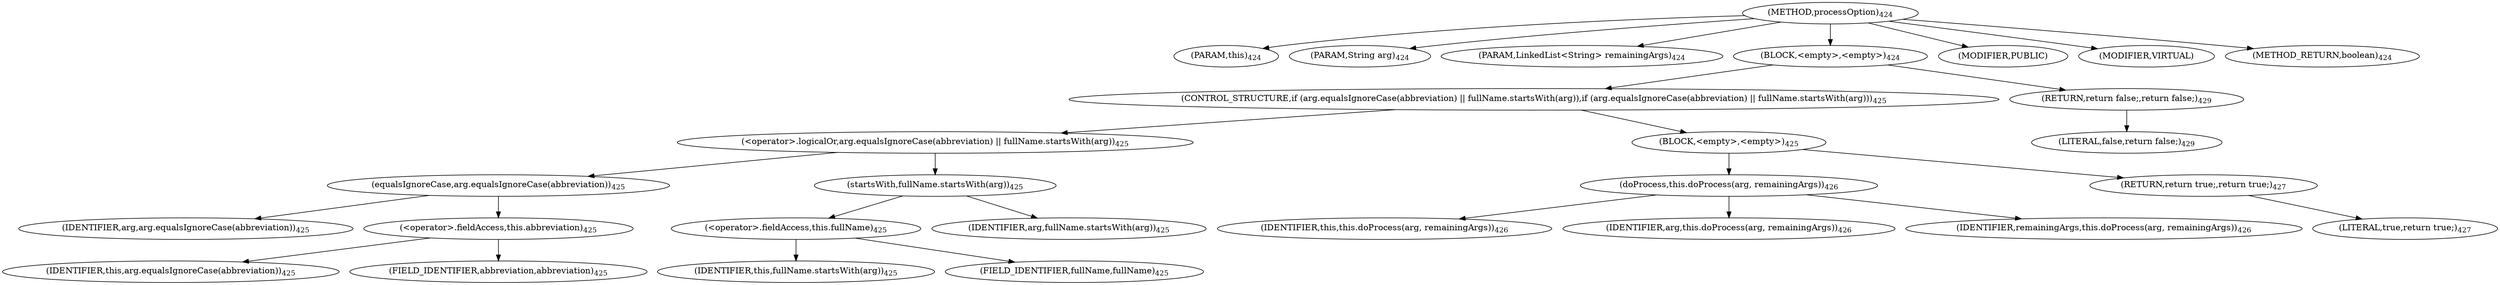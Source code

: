 digraph "processOption" {  
"1167" [label = <(METHOD,processOption)<SUB>424</SUB>> ]
"78" [label = <(PARAM,this)<SUB>424</SUB>> ]
"1168" [label = <(PARAM,String arg)<SUB>424</SUB>> ]
"1169" [label = <(PARAM,LinkedList&lt;String&gt; remainingArgs)<SUB>424</SUB>> ]
"1170" [label = <(BLOCK,&lt;empty&gt;,&lt;empty&gt;)<SUB>424</SUB>> ]
"1171" [label = <(CONTROL_STRUCTURE,if (arg.equalsIgnoreCase(abbreviation) || fullName.startsWith(arg)),if (arg.equalsIgnoreCase(abbreviation) || fullName.startsWith(arg)))<SUB>425</SUB>> ]
"1172" [label = <(&lt;operator&gt;.logicalOr,arg.equalsIgnoreCase(abbreviation) || fullName.startsWith(arg))<SUB>425</SUB>> ]
"1173" [label = <(equalsIgnoreCase,arg.equalsIgnoreCase(abbreviation))<SUB>425</SUB>> ]
"1174" [label = <(IDENTIFIER,arg,arg.equalsIgnoreCase(abbreviation))<SUB>425</SUB>> ]
"1175" [label = <(&lt;operator&gt;.fieldAccess,this.abbreviation)<SUB>425</SUB>> ]
"1176" [label = <(IDENTIFIER,this,arg.equalsIgnoreCase(abbreviation))<SUB>425</SUB>> ]
"1177" [label = <(FIELD_IDENTIFIER,abbreviation,abbreviation)<SUB>425</SUB>> ]
"1178" [label = <(startsWith,fullName.startsWith(arg))<SUB>425</SUB>> ]
"1179" [label = <(&lt;operator&gt;.fieldAccess,this.fullName)<SUB>425</SUB>> ]
"1180" [label = <(IDENTIFIER,this,fullName.startsWith(arg))<SUB>425</SUB>> ]
"1181" [label = <(FIELD_IDENTIFIER,fullName,fullName)<SUB>425</SUB>> ]
"1182" [label = <(IDENTIFIER,arg,fullName.startsWith(arg))<SUB>425</SUB>> ]
"1183" [label = <(BLOCK,&lt;empty&gt;,&lt;empty&gt;)<SUB>425</SUB>> ]
"1184" [label = <(doProcess,this.doProcess(arg, remainingArgs))<SUB>426</SUB>> ]
"77" [label = <(IDENTIFIER,this,this.doProcess(arg, remainingArgs))<SUB>426</SUB>> ]
"1185" [label = <(IDENTIFIER,arg,this.doProcess(arg, remainingArgs))<SUB>426</SUB>> ]
"1186" [label = <(IDENTIFIER,remainingArgs,this.doProcess(arg, remainingArgs))<SUB>426</SUB>> ]
"1187" [label = <(RETURN,return true;,return true;)<SUB>427</SUB>> ]
"1188" [label = <(LITERAL,true,return true;)<SUB>427</SUB>> ]
"1189" [label = <(RETURN,return false;,return false;)<SUB>429</SUB>> ]
"1190" [label = <(LITERAL,false,return false;)<SUB>429</SUB>> ]
"1191" [label = <(MODIFIER,PUBLIC)> ]
"1192" [label = <(MODIFIER,VIRTUAL)> ]
"1193" [label = <(METHOD_RETURN,boolean)<SUB>424</SUB>> ]
  "1167" -> "78" 
  "1167" -> "1168" 
  "1167" -> "1169" 
  "1167" -> "1170" 
  "1167" -> "1191" 
  "1167" -> "1192" 
  "1167" -> "1193" 
  "1170" -> "1171" 
  "1170" -> "1189" 
  "1171" -> "1172" 
  "1171" -> "1183" 
  "1172" -> "1173" 
  "1172" -> "1178" 
  "1173" -> "1174" 
  "1173" -> "1175" 
  "1175" -> "1176" 
  "1175" -> "1177" 
  "1178" -> "1179" 
  "1178" -> "1182" 
  "1179" -> "1180" 
  "1179" -> "1181" 
  "1183" -> "1184" 
  "1183" -> "1187" 
  "1184" -> "77" 
  "1184" -> "1185" 
  "1184" -> "1186" 
  "1187" -> "1188" 
  "1189" -> "1190" 
}
